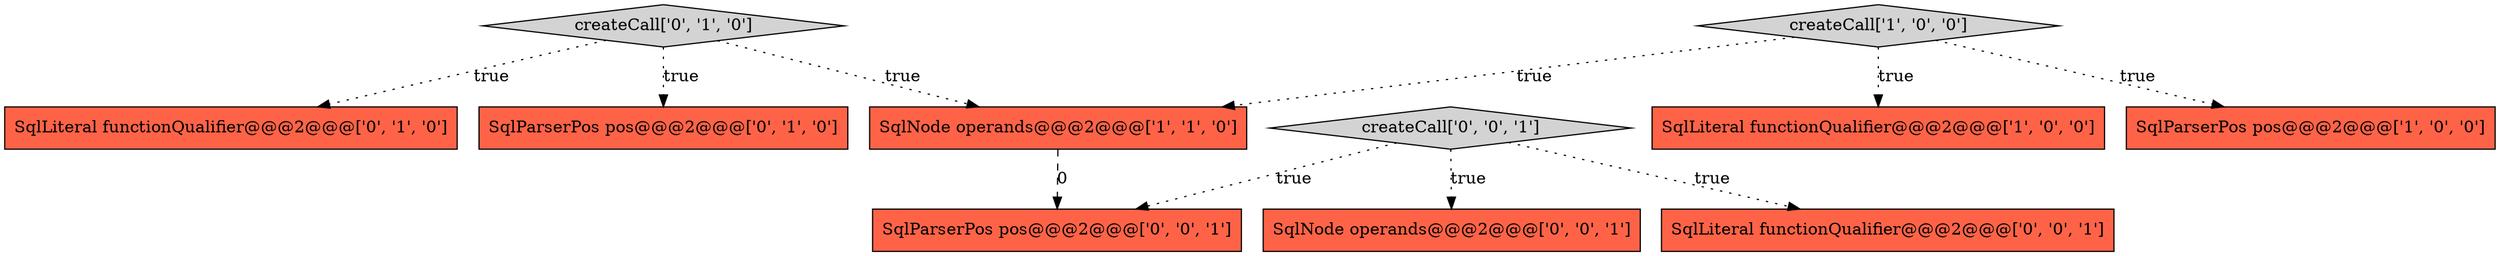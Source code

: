 digraph {
5 [style = filled, label = "SqlLiteral functionQualifier@@@2@@@['0', '1', '0']", fillcolor = tomato, shape = box image = "AAA0AAABBB2BBB"];
3 [style = filled, label = "SqlNode operands@@@2@@@['1', '1', '0']", fillcolor = tomato, shape = box image = "AAA0AAABBB1BBB"];
9 [style = filled, label = "SqlLiteral functionQualifier@@@2@@@['0', '0', '1']", fillcolor = tomato, shape = box image = "AAA0AAABBB3BBB"];
4 [style = filled, label = "SqlParserPos pos@@@2@@@['0', '1', '0']", fillcolor = tomato, shape = box image = "AAA0AAABBB2BBB"];
0 [style = filled, label = "SqlLiteral functionQualifier@@@2@@@['1', '0', '0']", fillcolor = tomato, shape = box image = "AAA0AAABBB1BBB"];
10 [style = filled, label = "SqlParserPos pos@@@2@@@['0', '0', '1']", fillcolor = tomato, shape = box image = "AAA0AAABBB3BBB"];
7 [style = filled, label = "SqlNode operands@@@2@@@['0', '0', '1']", fillcolor = tomato, shape = box image = "AAA0AAABBB3BBB"];
2 [style = filled, label = "createCall['1', '0', '0']", fillcolor = lightgray, shape = diamond image = "AAA0AAABBB1BBB"];
8 [style = filled, label = "createCall['0', '0', '1']", fillcolor = lightgray, shape = diamond image = "AAA0AAABBB3BBB"];
1 [style = filled, label = "SqlParserPos pos@@@2@@@['1', '0', '0']", fillcolor = tomato, shape = box image = "AAA0AAABBB1BBB"];
6 [style = filled, label = "createCall['0', '1', '0']", fillcolor = lightgray, shape = diamond image = "AAA0AAABBB2BBB"];
8->10 [style = dotted, label="true"];
2->1 [style = dotted, label="true"];
6->5 [style = dotted, label="true"];
6->4 [style = dotted, label="true"];
2->0 [style = dotted, label="true"];
2->3 [style = dotted, label="true"];
8->7 [style = dotted, label="true"];
6->3 [style = dotted, label="true"];
3->10 [style = dashed, label="0"];
8->9 [style = dotted, label="true"];
}
